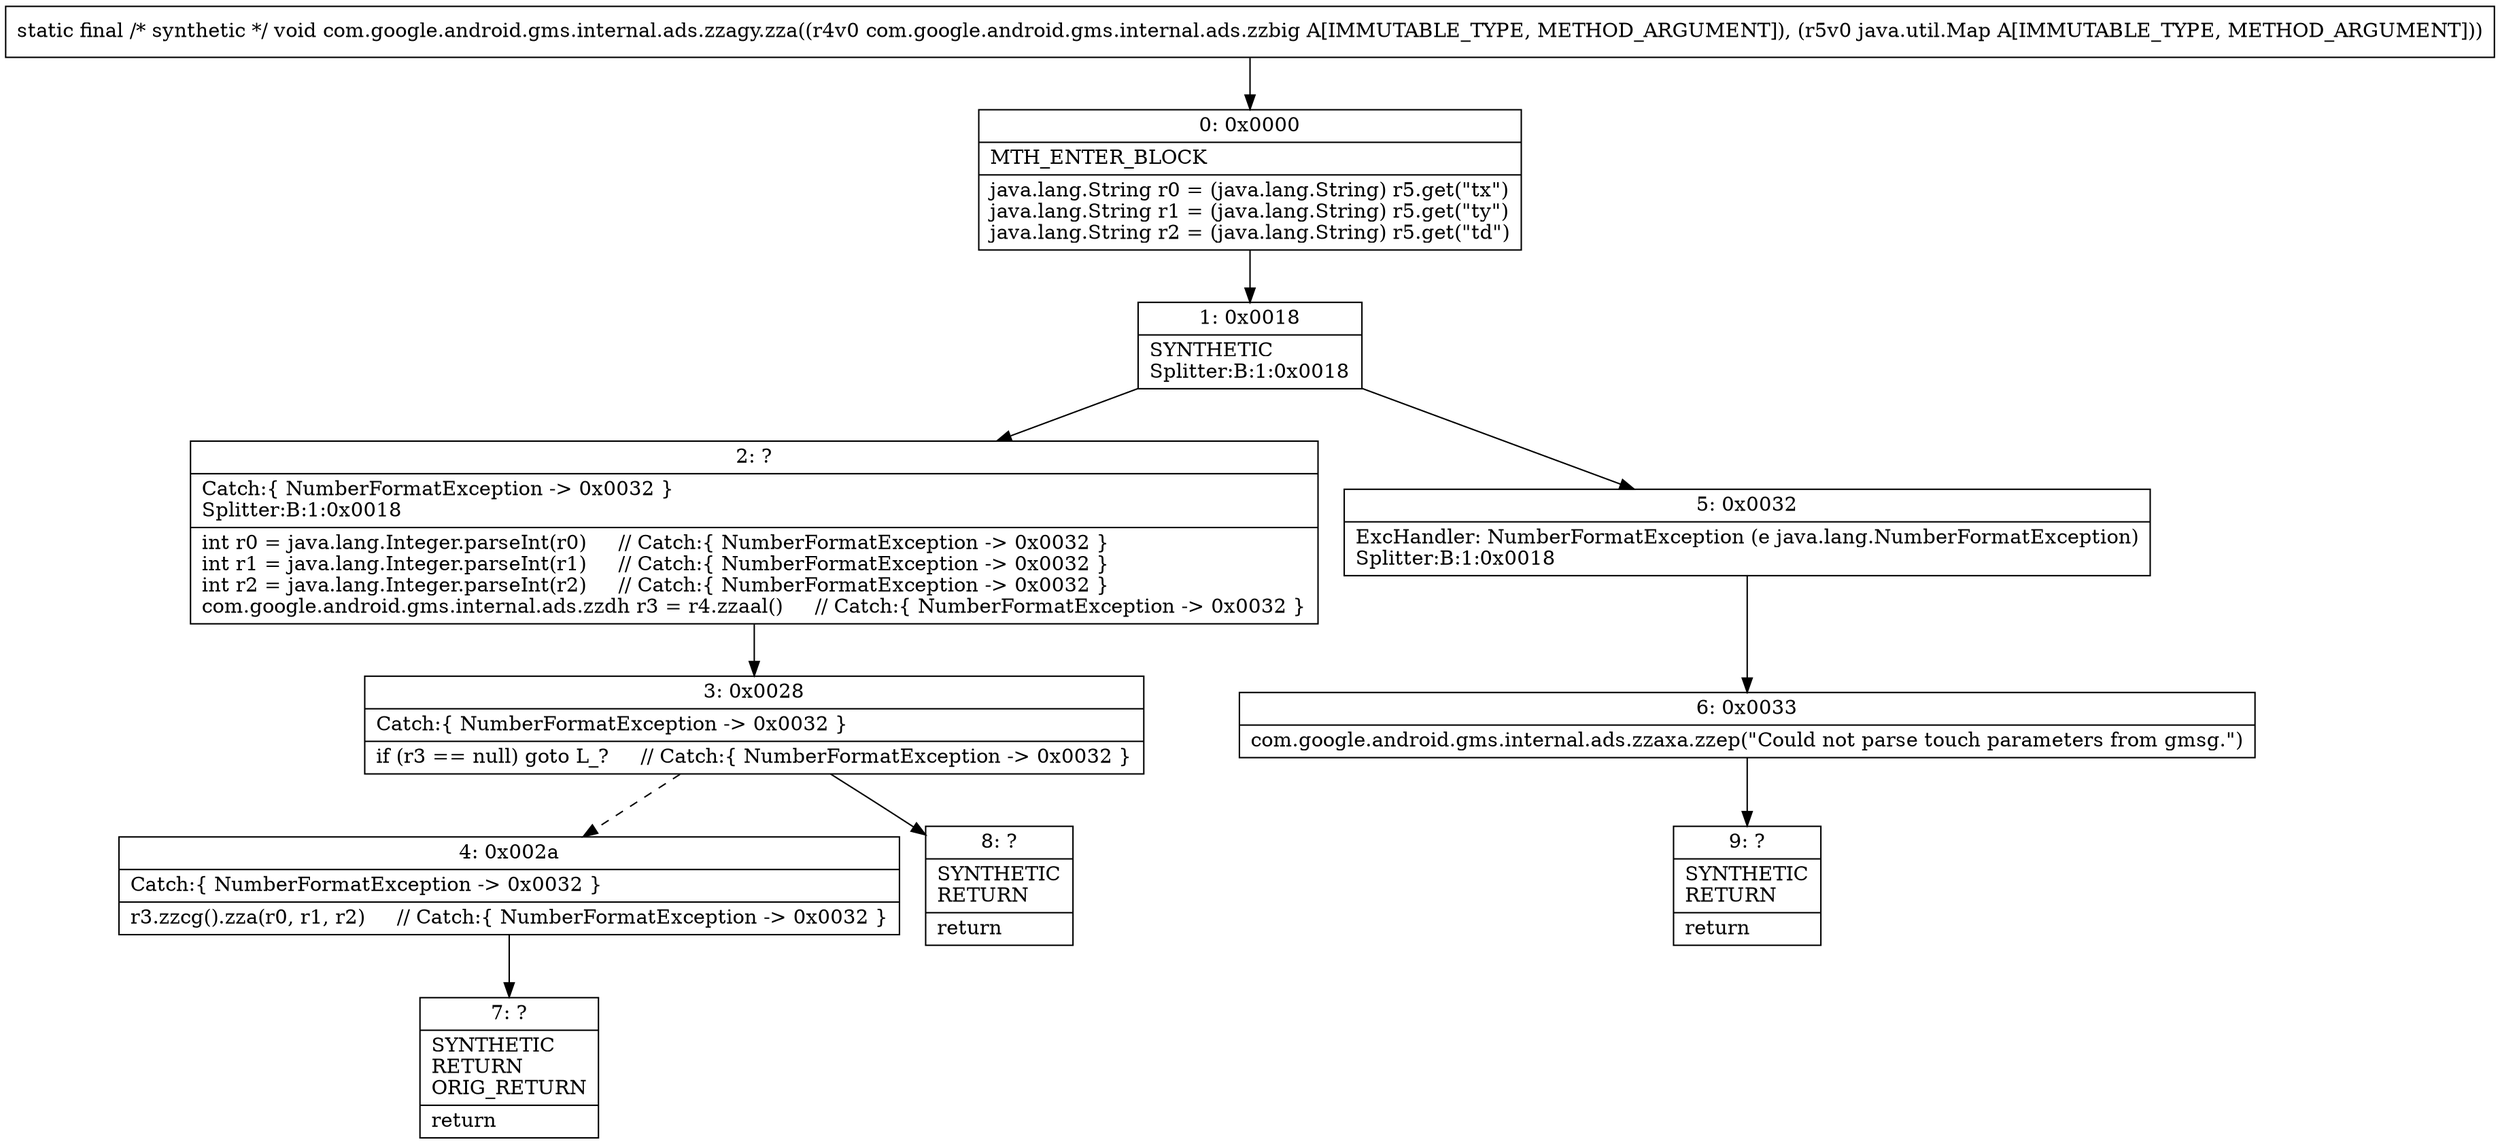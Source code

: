 digraph "CFG forcom.google.android.gms.internal.ads.zzagy.zza(Lcom\/google\/android\/gms\/internal\/ads\/zzbig;Ljava\/util\/Map;)V" {
Node_0 [shape=record,label="{0\:\ 0x0000|MTH_ENTER_BLOCK\l|java.lang.String r0 = (java.lang.String) r5.get(\"tx\")\ljava.lang.String r1 = (java.lang.String) r5.get(\"ty\")\ljava.lang.String r2 = (java.lang.String) r5.get(\"td\")\l}"];
Node_1 [shape=record,label="{1\:\ 0x0018|SYNTHETIC\lSplitter:B:1:0x0018\l}"];
Node_2 [shape=record,label="{2\:\ ?|Catch:\{ NumberFormatException \-\> 0x0032 \}\lSplitter:B:1:0x0018\l|int r0 = java.lang.Integer.parseInt(r0)     \/\/ Catch:\{ NumberFormatException \-\> 0x0032 \}\lint r1 = java.lang.Integer.parseInt(r1)     \/\/ Catch:\{ NumberFormatException \-\> 0x0032 \}\lint r2 = java.lang.Integer.parseInt(r2)     \/\/ Catch:\{ NumberFormatException \-\> 0x0032 \}\lcom.google.android.gms.internal.ads.zzdh r3 = r4.zzaal()     \/\/ Catch:\{ NumberFormatException \-\> 0x0032 \}\l}"];
Node_3 [shape=record,label="{3\:\ 0x0028|Catch:\{ NumberFormatException \-\> 0x0032 \}\l|if (r3 == null) goto L_?     \/\/ Catch:\{ NumberFormatException \-\> 0x0032 \}\l}"];
Node_4 [shape=record,label="{4\:\ 0x002a|Catch:\{ NumberFormatException \-\> 0x0032 \}\l|r3.zzcg().zza(r0, r1, r2)     \/\/ Catch:\{ NumberFormatException \-\> 0x0032 \}\l}"];
Node_5 [shape=record,label="{5\:\ 0x0032|ExcHandler: NumberFormatException (e java.lang.NumberFormatException)\lSplitter:B:1:0x0018\l}"];
Node_6 [shape=record,label="{6\:\ 0x0033|com.google.android.gms.internal.ads.zzaxa.zzep(\"Could not parse touch parameters from gmsg.\")\l}"];
Node_7 [shape=record,label="{7\:\ ?|SYNTHETIC\lRETURN\lORIG_RETURN\l|return\l}"];
Node_8 [shape=record,label="{8\:\ ?|SYNTHETIC\lRETURN\l|return\l}"];
Node_9 [shape=record,label="{9\:\ ?|SYNTHETIC\lRETURN\l|return\l}"];
MethodNode[shape=record,label="{static final \/* synthetic *\/ void com.google.android.gms.internal.ads.zzagy.zza((r4v0 com.google.android.gms.internal.ads.zzbig A[IMMUTABLE_TYPE, METHOD_ARGUMENT]), (r5v0 java.util.Map A[IMMUTABLE_TYPE, METHOD_ARGUMENT])) }"];
MethodNode -> Node_0;
Node_0 -> Node_1;
Node_1 -> Node_2;
Node_1 -> Node_5;
Node_2 -> Node_3;
Node_3 -> Node_4[style=dashed];
Node_3 -> Node_8;
Node_4 -> Node_7;
Node_5 -> Node_6;
Node_6 -> Node_9;
}

